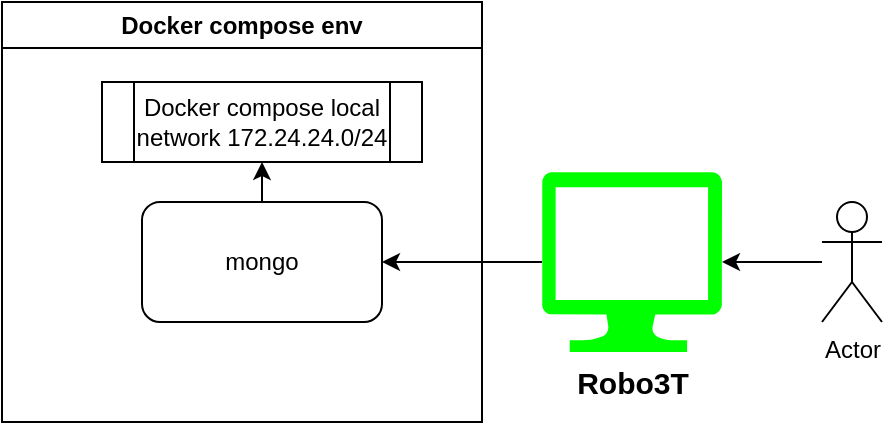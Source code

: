 <mxfile version="19.0.3" type="device"><diagram name="Page-1" id="DmPyWy1HaXbZiSjPZlmT"><mxGraphModel dx="1234" dy="799" grid="1" gridSize="10" guides="1" tooltips="1" connect="1" arrows="1" fold="1" page="1" pageScale="1" pageWidth="850" pageHeight="1100" math="0" shadow="0"><root><mxCell id="0"/><mxCell id="1" parent="0"/><mxCell id="tjuAI0IZ5KJGlG4QrY5g-1" value="Docker compose env" style="swimlane;whiteSpace=wrap;html=1;" parent="1" vertex="1"><mxGeometry x="70" y="220" width="240" height="210" as="geometry"><mxRectangle x="70" y="220" width="150" height="30" as="alternateBounds"/></mxGeometry></mxCell><mxCell id="tjuAI0IZ5KJGlG4QrY5g-2" value="Docker compose local network&amp;nbsp;172.24.24.0/24" style="shape=process;whiteSpace=wrap;html=1;backgroundOutline=1;" parent="tjuAI0IZ5KJGlG4QrY5g-1" vertex="1"><mxGeometry x="50" y="40" width="160" height="40" as="geometry"/></mxCell><mxCell id="tjuAI0IZ5KJGlG4QrY5g-15" style="edgeStyle=orthogonalEdgeStyle;rounded=0;orthogonalLoop=1;jettySize=auto;html=1;" parent="tjuAI0IZ5KJGlG4QrY5g-1" source="tjuAI0IZ5KJGlG4QrY5g-3" target="tjuAI0IZ5KJGlG4QrY5g-2" edge="1"><mxGeometry relative="1" as="geometry"><Array as="points"><mxPoint x="130" y="60"/><mxPoint x="130" y="60"/></Array></mxGeometry></mxCell><mxCell id="tjuAI0IZ5KJGlG4QrY5g-3" value="mongo" style="rounded=1;whiteSpace=wrap;html=1;" parent="tjuAI0IZ5KJGlG4QrY5g-1" vertex="1"><mxGeometry x="70" y="100" width="120" height="60" as="geometry"/></mxCell><mxCell id="kPA0hmt7B2lLWWTo9Aub-3" style="edgeStyle=orthogonalEdgeStyle;rounded=0;orthogonalLoop=1;jettySize=auto;html=1;fontSize=15;" edge="1" parent="1" source="tjuAI0IZ5KJGlG4QrY5g-21" target="kPA0hmt7B2lLWWTo9Aub-1"><mxGeometry relative="1" as="geometry"/></mxCell><mxCell id="tjuAI0IZ5KJGlG4QrY5g-21" value="Actor" style="shape=umlActor;verticalLabelPosition=bottom;verticalAlign=top;html=1;outlineConnect=0;" parent="1" vertex="1"><mxGeometry x="480" y="320" width="30" height="60" as="geometry"/></mxCell><mxCell id="kPA0hmt7B2lLWWTo9Aub-2" style="edgeStyle=orthogonalEdgeStyle;rounded=0;orthogonalLoop=1;jettySize=auto;html=1;entryX=1;entryY=0.5;entryDx=0;entryDy=0;fontSize=15;" edge="1" parent="1" source="kPA0hmt7B2lLWWTo9Aub-1" target="tjuAI0IZ5KJGlG4QrY5g-3"><mxGeometry relative="1" as="geometry"/></mxCell><mxCell id="kPA0hmt7B2lLWWTo9Aub-1" value="&lt;b&gt;&lt;font style=&quot;font-size: 15px;&quot;&gt;Robo3T&lt;/font&gt;&lt;/b&gt;" style="verticalLabelPosition=bottom;html=1;verticalAlign=top;align=center;strokeColor=none;fillColor=#00FF00;shape=mxgraph.azure.computer;pointerEvents=1;" vertex="1" parent="1"><mxGeometry x="340" y="305" width="90" height="90" as="geometry"/></mxCell></root></mxGraphModel></diagram></mxfile>